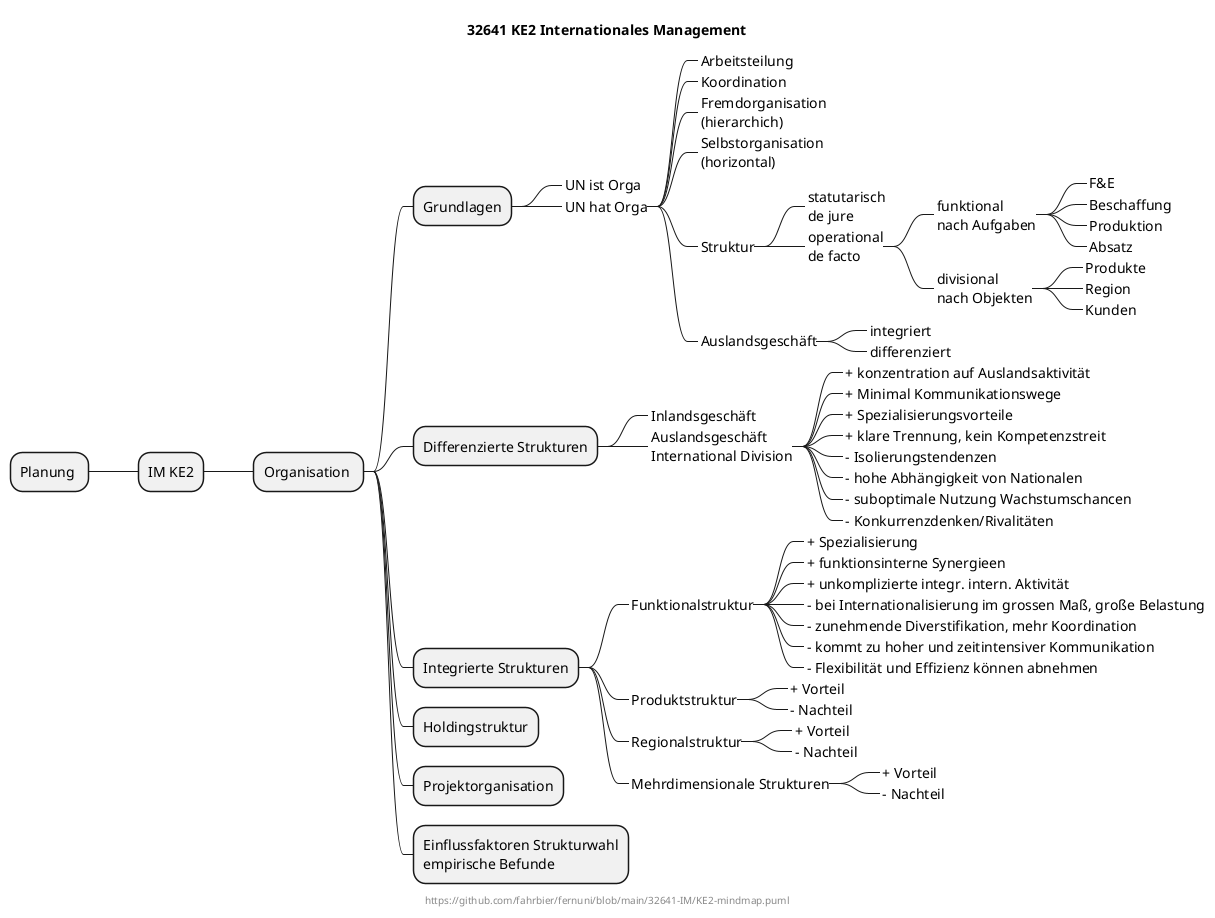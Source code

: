 @startmindmap
title 32641 KE2 Internationales Management
center footer https://github.com/fahrbier/fernuni/blob/main/32641-IM/KE2-mindmap.puml

+ IM KE2
-- Planung 
++ Organisation 
+++ Grundlagen
++++_ UN ist Orga
++++_ UN hat Orga
+++++_ Arbeitsteilung
+++++_ Koordination
+++++_ Fremdorganisation\n(hierarchich)
+++++_ Selbstorganisation\n(horizontal)
+++++_ Struktur
++++++_ statutarisch\nde jure
++++++_ operational\nde facto
+++++++_ funktional\nnach Aufgaben
++++++++_ F&E
++++++++_ Beschaffung
++++++++_ Produktion
++++++++_ Absatz
+++++++_ divisional\nnach Objekten
++++++++_ Produkte
++++++++_ Region
++++++++_ Kunden
+++++_ Auslandsgeschäft
++++++_ integriert
++++++_ differenziert

+++ Differenzierte Strukturen
++++_ Inlandsgeschäft
++++_ Auslandsgeschäft\nInternational Division
+++++_ + konzentration auf Auslandsaktivität
+++++_ + Minimal Kommunikationswege
+++++_ + Spezialisierungsvorteile
+++++_ + klare Trennung, kein Kompetenzstreit
+++++_ - Isolierungstendenzen
+++++_ - hohe Abhängigkeit von Nationalen
+++++_ - suboptimale Nutzung Wachstumschancen
+++++_ - Konkurrenzdenken/Rivalitäten




+++ Integrierte Strukturen
++++_ Funktionalstruktur
+++++_ + Spezialisierung
+++++_ + funktionsinterne Synergieen
+++++_ + unkomplizierte integr. intern. Aktivität
+++++_ - bei Internationalisierung im grossen Maß, große Belastung
+++++_ - zunehmende Diverstifikation, mehr Koordination
+++++_ - kommt zu hoher und zeitintensiver Kommunikation
+++++_ - Flexibilität und Effizienz können abnehmen
++++_ Produktstruktur
+++++_ + Vorteil
+++++_ - Nachteil
++++_ Regionalstruktur
+++++_ + Vorteil
+++++_ - Nachteil
++++_ Mehrdimensionale Strukturen
+++++_ + Vorteil
+++++_ - Nachteil

+++ Holdingstruktur

+++ Projektorganisation

+++ Einflussfaktoren Strukturwahl\nempirische Befunde

@endmindmap
